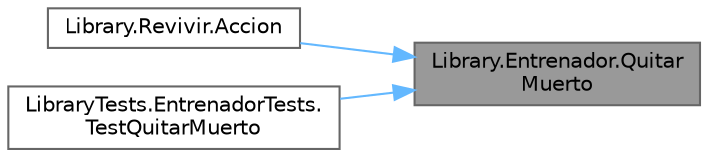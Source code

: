digraph "Library.Entrenador.QuitarMuerto"
{
 // INTERACTIVE_SVG=YES
 // LATEX_PDF_SIZE
  bgcolor="transparent";
  edge [fontname=Helvetica,fontsize=10,labelfontname=Helvetica,labelfontsize=10];
  node [fontname=Helvetica,fontsize=10,shape=box,height=0.2,width=0.4];
  rankdir="RL";
  Node1 [id="Node000001",label="Library.Entrenador.Quitar\lMuerto",height=0.2,width=0.4,color="gray40", fillcolor="grey60", style="filled", fontcolor="black",tooltip="Quita a un Pokémon del catálogo de muertos."];
  Node1 -> Node2 [id="edge1_Node000001_Node000002",dir="back",color="steelblue1",style="solid",tooltip=" "];
  Node2 [id="Node000002",label="Library.Revivir.Accion",height=0.2,width=0.4,color="grey40", fillcolor="white", style="filled",URL="$classLibrary_1_1Revivir.html#aaf9186cce4a92cd501fc502ce80fa943",tooltip="Revive a un Pokémon con el 50% de su vida inicial."];
  Node1 -> Node3 [id="edge2_Node000001_Node000003",dir="back",color="steelblue1",style="solid",tooltip=" "];
  Node3 [id="Node000003",label="LibraryTests.EntrenadorTests.\lTestQuitarMuerto",height=0.2,width=0.4,color="grey40", fillcolor="white", style="filled",URL="$classLibraryTests_1_1EntrenadorTests.html#a13f4299450fca91bea03ef2944ccfdf7",tooltip="Este test comprueba que se quite correctamente un muerto del catálogo."];
}
